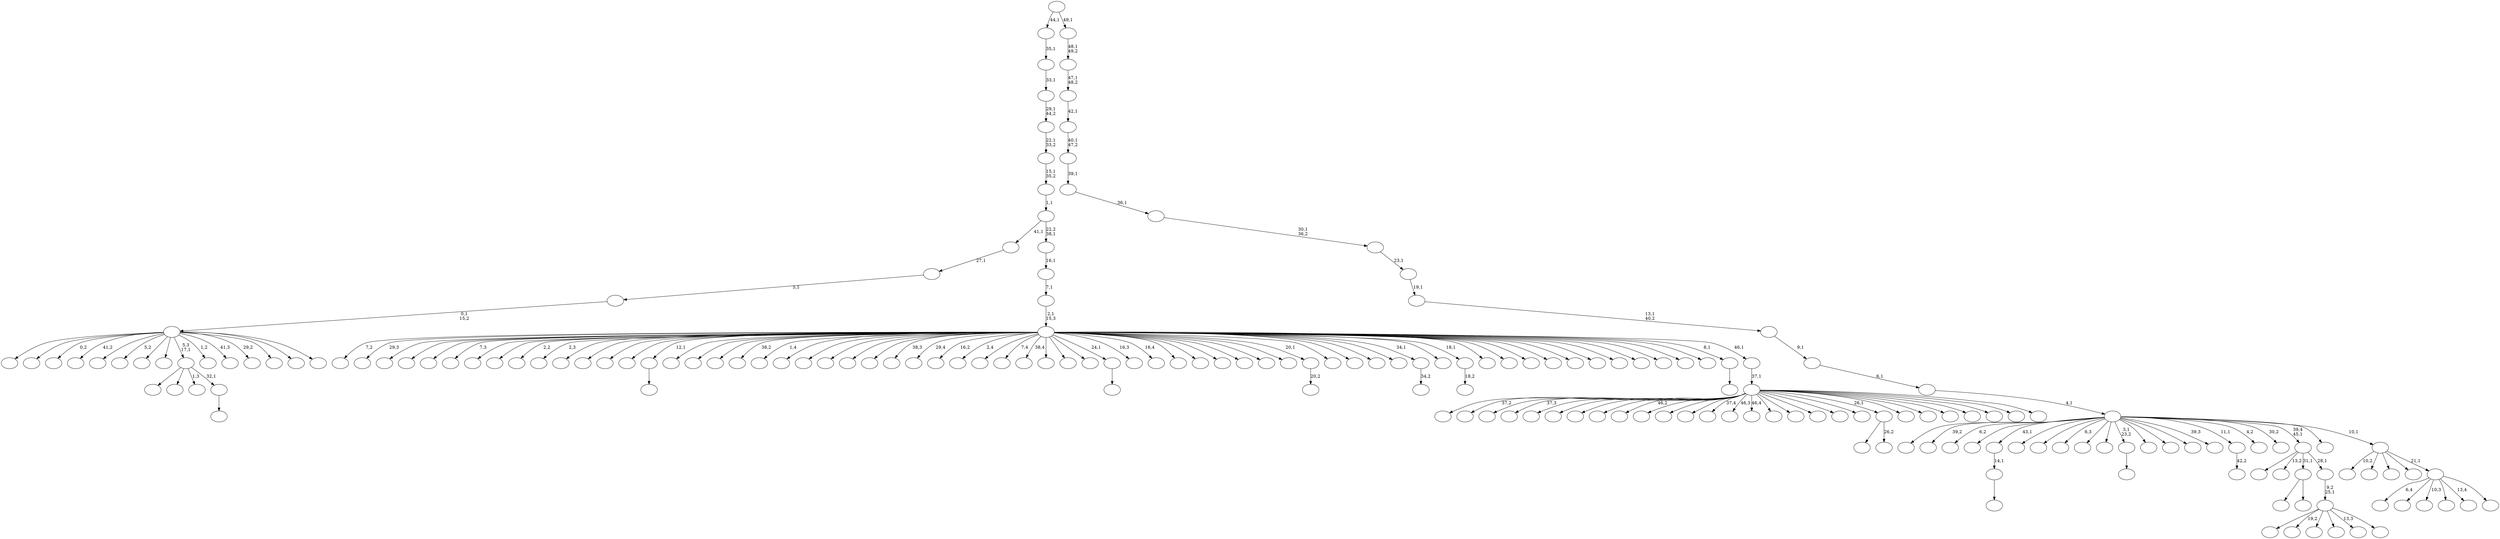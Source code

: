 digraph T {
	200 [label=""]
	199 [label=""]
	198 [label=""]
	197 [label=""]
	196 [label=""]
	195 [label=""]
	194 [label=""]
	193 [label=""]
	192 [label=""]
	191 [label=""]
	190 [label=""]
	189 [label=""]
	188 [label=""]
	187 [label=""]
	186 [label=""]
	185 [label=""]
	184 [label=""]
	183 [label=""]
	182 [label=""]
	181 [label=""]
	180 [label=""]
	179 [label=""]
	178 [label=""]
	177 [label=""]
	176 [label=""]
	175 [label=""]
	174 [label=""]
	173 [label=""]
	172 [label=""]
	171 [label=""]
	170 [label=""]
	169 [label=""]
	168 [label=""]
	167 [label=""]
	166 [label=""]
	165 [label=""]
	164 [label=""]
	163 [label=""]
	162 [label=""]
	161 [label=""]
	160 [label=""]
	159 [label=""]
	158 [label=""]
	157 [label=""]
	156 [label=""]
	155 [label=""]
	154 [label=""]
	153 [label=""]
	152 [label=""]
	151 [label=""]
	150 [label=""]
	149 [label=""]
	148 [label=""]
	147 [label=""]
	146 [label=""]
	145 [label=""]
	144 [label=""]
	143 [label=""]
	142 [label=""]
	141 [label=""]
	140 [label=""]
	139 [label=""]
	138 [label=""]
	137 [label=""]
	136 [label=""]
	135 [label=""]
	134 [label=""]
	133 [label=""]
	132 [label=""]
	131 [label=""]
	130 [label=""]
	129 [label=""]
	128 [label=""]
	127 [label=""]
	126 [label=""]
	125 [label=""]
	124 [label=""]
	123 [label=""]
	122 [label=""]
	121 [label=""]
	120 [label=""]
	119 [label=""]
	118 [label=""]
	117 [label=""]
	116 [label=""]
	115 [label=""]
	114 [label=""]
	113 [label=""]
	112 [label=""]
	111 [label=""]
	110 [label=""]
	109 [label=""]
	108 [label=""]
	107 [label=""]
	106 [label=""]
	105 [label=""]
	104 [label=""]
	103 [label=""]
	102 [label=""]
	101 [label=""]
	100 [label=""]
	99 [label=""]
	98 [label=""]
	97 [label=""]
	96 [label=""]
	95 [label=""]
	94 [label=""]
	93 [label=""]
	92 [label=""]
	91 [label=""]
	90 [label=""]
	89 [label=""]
	88 [label=""]
	87 [label=""]
	86 [label=""]
	85 [label=""]
	84 [label=""]
	83 [label=""]
	82 [label=""]
	81 [label=""]
	80 [label=""]
	79 [label=""]
	78 [label=""]
	77 [label=""]
	76 [label=""]
	75 [label=""]
	74 [label=""]
	73 [label=""]
	72 [label=""]
	71 [label=""]
	70 [label=""]
	69 [label=""]
	68 [label=""]
	67 [label=""]
	66 [label=""]
	65 [label=""]
	64 [label=""]
	63 [label=""]
	62 [label=""]
	61 [label=""]
	60 [label=""]
	59 [label=""]
	58 [label=""]
	57 [label=""]
	56 [label=""]
	55 [label=""]
	54 [label=""]
	53 [label=""]
	52 [label=""]
	51 [label=""]
	50 [label=""]
	49 [label=""]
	48 [label=""]
	47 [label=""]
	46 [label=""]
	45 [label=""]
	44 [label=""]
	43 [label=""]
	42 [label=""]
	41 [label=""]
	40 [label=""]
	39 [label=""]
	38 [label=""]
	37 [label=""]
	36 [label=""]
	35 [label=""]
	34 [label=""]
	33 [label=""]
	32 [label=""]
	31 [label=""]
	30 [label=""]
	29 [label=""]
	28 [label=""]
	27 [label=""]
	26 [label=""]
	25 [label=""]
	24 [label=""]
	23 [label=""]
	22 [label=""]
	21 [label=""]
	20 [label=""]
	19 [label=""]
	18 [label=""]
	17 [label=""]
	16 [label=""]
	15 [label=""]
	14 [label=""]
	13 [label=""]
	12 [label=""]
	11 [label=""]
	10 [label=""]
	9 [label=""]
	8 [label=""]
	7 [label=""]
	6 [label=""]
	5 [label=""]
	4 [label=""]
	3 [label=""]
	2 [label=""]
	1 [label=""]
	0 [label=""]
	186 -> 187 [label=""]
	185 -> 186 [label="14,1"]
	161 -> 162 [label=""]
	134 -> 135 [label=""]
	112 -> 195 [label=""]
	112 -> 113 [label=""]
	109 -> 110 [label=""]
	106 -> 107 [label=""]
	105 -> 165 [label=""]
	105 -> 152 [label=""]
	105 -> 145 [label="1,3"]
	105 -> 106 [label="32,1"]
	85 -> 86 [label="20,2"]
	81 -> 82 [label="42,2"]
	72 -> 153 [label=""]
	72 -> 73 [label="26,2"]
	69 -> 70 [label="34,2"]
	66 -> 67 [label="18,2"]
	49 -> 139 [label=""]
	49 -> 127 [label="19,2"]
	49 -> 121 [label=""]
	49 -> 79 [label=""]
	49 -> 71 [label="13,3"]
	49 -> 50 [label=""]
	48 -> 49 [label="9,2\n25,1"]
	47 -> 190 [label=""]
	47 -> 122 [label="13,2"]
	47 -> 112 [label="31,1"]
	47 -> 48 [label="28,1"]
	38 -> 198 [label=""]
	38 -> 197 [label=""]
	38 -> 180 [label="0,2"]
	38 -> 177 [label="41,2"]
	38 -> 143 [label=""]
	38 -> 137 [label="5,2"]
	38 -> 129 [label=""]
	38 -> 124 [label=""]
	38 -> 105 [label="5,3\n17,1"]
	38 -> 102 [label="1,2"]
	38 -> 94 [label="41,3"]
	38 -> 65 [label="29,2"]
	38 -> 59 [label=""]
	38 -> 51 [label=""]
	38 -> 39 [label=""]
	37 -> 38 [label="0,1\n15,2"]
	36 -> 37 [label="5,1"]
	35 -> 36 [label="27,1"]
	32 -> 33 [label=""]
	30 -> 191 [label=""]
	30 -> 182 [label="37,2"]
	30 -> 179 [label=""]
	30 -> 178 [label="37,3"]
	30 -> 171 [label=""]
	30 -> 167 [label=""]
	30 -> 160 [label=""]
	30 -> 150 [label=""]
	30 -> 148 [label="46,2"]
	30 -> 138 [label=""]
	30 -> 128 [label=""]
	30 -> 125 [label=""]
	30 -> 123 [label="37,4"]
	30 -> 120 [label="46,3"]
	30 -> 111 [label="46,4"]
	30 -> 104 [label=""]
	30 -> 93 [label=""]
	30 -> 92 [label=""]
	30 -> 83 [label=""]
	30 -> 80 [label=""]
	30 -> 72 [label="26,1"]
	30 -> 64 [label=""]
	30 -> 62 [label=""]
	30 -> 60 [label=""]
	30 -> 52 [label=""]
	30 -> 44 [label=""]
	30 -> 42 [label=""]
	30 -> 31 [label=""]
	29 -> 30 [label="37,1"]
	28 -> 200 [label="7,2"]
	28 -> 194 [label="29,3"]
	28 -> 183 [label=""]
	28 -> 181 [label=""]
	28 -> 176 [label=""]
	28 -> 175 [label="7,3"]
	28 -> 173 [label=""]
	28 -> 172 [label=""]
	28 -> 170 [label="2,2"]
	28 -> 169 [label="2,3"]
	28 -> 168 [label=""]
	28 -> 166 [label=""]
	28 -> 164 [label=""]
	28 -> 163 [label=""]
	28 -> 161 [label="12,1"]
	28 -> 159 [label=""]
	28 -> 158 [label=""]
	28 -> 157 [label=""]
	28 -> 154 [label="38,2"]
	28 -> 151 [label="1,4"]
	28 -> 149 [label=""]
	28 -> 146 [label=""]
	28 -> 144 [label=""]
	28 -> 142 [label=""]
	28 -> 141 [label=""]
	28 -> 133 [label="38,3"]
	28 -> 132 [label="29,4"]
	28 -> 131 [label="16,2"]
	28 -> 130 [label="2,4"]
	28 -> 126 [label=""]
	28 -> 119 [label="7,4"]
	28 -> 118 [label="38,4"]
	28 -> 117 [label=""]
	28 -> 116 [label=""]
	28 -> 114 [label=""]
	28 -> 109 [label="24,1"]
	28 -> 108 [label="16,3"]
	28 -> 103 [label="16,4"]
	28 -> 100 [label=""]
	28 -> 99 [label=""]
	28 -> 97 [label=""]
	28 -> 95 [label=""]
	28 -> 91 [label=""]
	28 -> 89 [label=""]
	28 -> 85 [label="20,1"]
	28 -> 84 [label=""]
	28 -> 77 [label=""]
	28 -> 76 [label=""]
	28 -> 75 [label=""]
	28 -> 69 [label="34,1"]
	28 -> 68 [label=""]
	28 -> 66 [label="18,1"]
	28 -> 63 [label=""]
	28 -> 61 [label=""]
	28 -> 58 [label=""]
	28 -> 57 [label=""]
	28 -> 54 [label=""]
	28 -> 53 [label=""]
	28 -> 46 [label=""]
	28 -> 45 [label=""]
	28 -> 41 [label=""]
	28 -> 40 [label=""]
	28 -> 34 [label=""]
	28 -> 32 [label="8,1"]
	28 -> 29 [label="46,1"]
	27 -> 28 [label="2,1\n15,3"]
	26 -> 27 [label="7,1"]
	25 -> 26 [label="16,1"]
	24 -> 35 [label="41,1"]
	24 -> 25 [label="22,2\n38,1"]
	23 -> 24 [label="1,1"]
	22 -> 23 [label="15,1\n35,2"]
	21 -> 22 [label="22,1\n33,2"]
	20 -> 21 [label="29,1\n44,2"]
	19 -> 20 [label="33,1"]
	18 -> 19 [label="35,1"]
	16 -> 188 [label="6,4"]
	16 -> 101 [label=""]
	16 -> 98 [label="10,3"]
	16 -> 87 [label=""]
	16 -> 55 [label="13,4"]
	16 -> 17 [label=""]
	15 -> 192 [label="10,2"]
	15 -> 155 [label=""]
	15 -> 140 [label=""]
	15 -> 56 [label=""]
	15 -> 16 [label="21,1"]
	14 -> 199 [label=""]
	14 -> 196 [label="39,2"]
	14 -> 193 [label="6,2"]
	14 -> 189 [label=""]
	14 -> 185 [label="43,1"]
	14 -> 184 [label=""]
	14 -> 174 [label=""]
	14 -> 156 [label="6,3"]
	14 -> 147 [label=""]
	14 -> 136 [label=""]
	14 -> 134 [label="3,1\n23,2"]
	14 -> 115 [label=""]
	14 -> 96 [label=""]
	14 -> 90 [label=""]
	14 -> 88 [label="39,3"]
	14 -> 81 [label="11,1"]
	14 -> 78 [label="4,2"]
	14 -> 74 [label="30,2"]
	14 -> 47 [label="39,4\n45,1"]
	14 -> 43 [label=""]
	14 -> 15 [label="10,1"]
	13 -> 14 [label="4,1"]
	12 -> 13 [label="6,1"]
	11 -> 12 [label="9,1"]
	10 -> 11 [label="13,1\n40,2"]
	9 -> 10 [label="19,1"]
	8 -> 9 [label="23,1"]
	7 -> 8 [label="30,1\n36,2"]
	6 -> 7 [label="36,1"]
	5 -> 6 [label="39,1"]
	4 -> 5 [label="40,1\n47,2"]
	3 -> 4 [label="42,1"]
	2 -> 3 [label="47,1\n48,2"]
	1 -> 2 [label="48,1\n49,2"]
	0 -> 18 [label="44,1"]
	0 -> 1 [label="49,1"]
}

